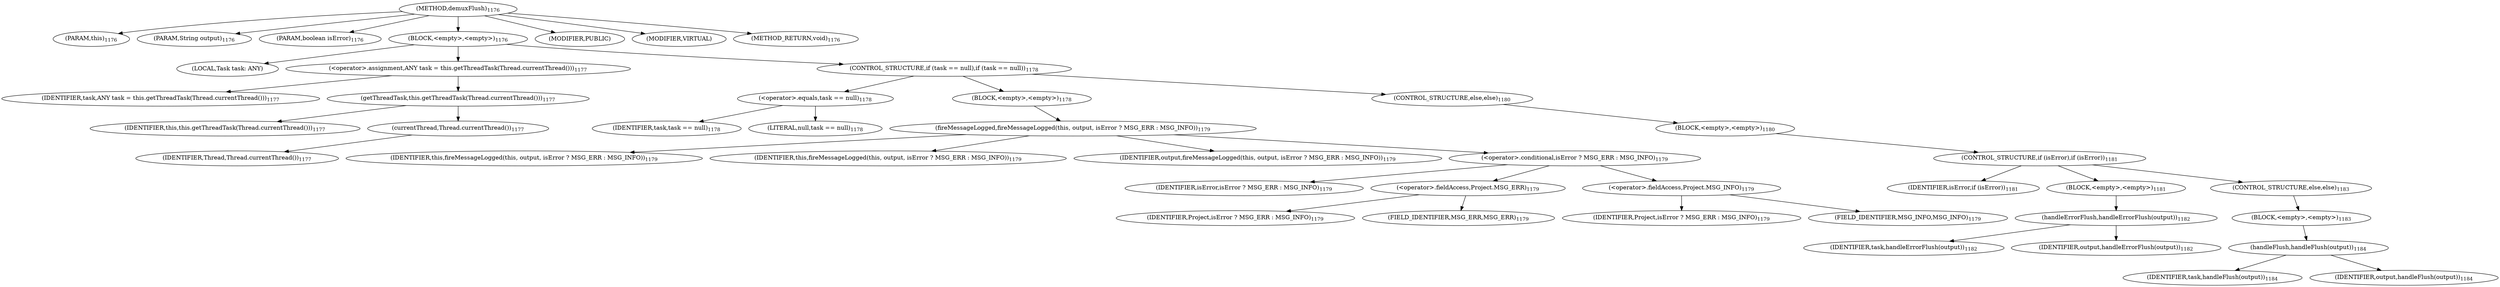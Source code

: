 digraph "demuxFlush" {  
"1750" [label = <(METHOD,demuxFlush)<SUB>1176</SUB>> ]
"125" [label = <(PARAM,this)<SUB>1176</SUB>> ]
"1751" [label = <(PARAM,String output)<SUB>1176</SUB>> ]
"1752" [label = <(PARAM,boolean isError)<SUB>1176</SUB>> ]
"1753" [label = <(BLOCK,&lt;empty&gt;,&lt;empty&gt;)<SUB>1176</SUB>> ]
"1754" [label = <(LOCAL,Task task: ANY)> ]
"1755" [label = <(&lt;operator&gt;.assignment,ANY task = this.getThreadTask(Thread.currentThread()))<SUB>1177</SUB>> ]
"1756" [label = <(IDENTIFIER,task,ANY task = this.getThreadTask(Thread.currentThread()))<SUB>1177</SUB>> ]
"1757" [label = <(getThreadTask,this.getThreadTask(Thread.currentThread()))<SUB>1177</SUB>> ]
"124" [label = <(IDENTIFIER,this,this.getThreadTask(Thread.currentThread()))<SUB>1177</SUB>> ]
"1758" [label = <(currentThread,Thread.currentThread())<SUB>1177</SUB>> ]
"1759" [label = <(IDENTIFIER,Thread,Thread.currentThread())<SUB>1177</SUB>> ]
"1760" [label = <(CONTROL_STRUCTURE,if (task == null),if (task == null))<SUB>1178</SUB>> ]
"1761" [label = <(&lt;operator&gt;.equals,task == null)<SUB>1178</SUB>> ]
"1762" [label = <(IDENTIFIER,task,task == null)<SUB>1178</SUB>> ]
"1763" [label = <(LITERAL,null,task == null)<SUB>1178</SUB>> ]
"1764" [label = <(BLOCK,&lt;empty&gt;,&lt;empty&gt;)<SUB>1178</SUB>> ]
"1765" [label = <(fireMessageLogged,fireMessageLogged(this, output, isError ? MSG_ERR : MSG_INFO))<SUB>1179</SUB>> ]
"127" [label = <(IDENTIFIER,this,fireMessageLogged(this, output, isError ? MSG_ERR : MSG_INFO))<SUB>1179</SUB>> ]
"126" [label = <(IDENTIFIER,this,fireMessageLogged(this, output, isError ? MSG_ERR : MSG_INFO))<SUB>1179</SUB>> ]
"1766" [label = <(IDENTIFIER,output,fireMessageLogged(this, output, isError ? MSG_ERR : MSG_INFO))<SUB>1179</SUB>> ]
"1767" [label = <(&lt;operator&gt;.conditional,isError ? MSG_ERR : MSG_INFO)<SUB>1179</SUB>> ]
"1768" [label = <(IDENTIFIER,isError,isError ? MSG_ERR : MSG_INFO)<SUB>1179</SUB>> ]
"1769" [label = <(&lt;operator&gt;.fieldAccess,Project.MSG_ERR)<SUB>1179</SUB>> ]
"1770" [label = <(IDENTIFIER,Project,isError ? MSG_ERR : MSG_INFO)<SUB>1179</SUB>> ]
"1771" [label = <(FIELD_IDENTIFIER,MSG_ERR,MSG_ERR)<SUB>1179</SUB>> ]
"1772" [label = <(&lt;operator&gt;.fieldAccess,Project.MSG_INFO)<SUB>1179</SUB>> ]
"1773" [label = <(IDENTIFIER,Project,isError ? MSG_ERR : MSG_INFO)<SUB>1179</SUB>> ]
"1774" [label = <(FIELD_IDENTIFIER,MSG_INFO,MSG_INFO)<SUB>1179</SUB>> ]
"1775" [label = <(CONTROL_STRUCTURE,else,else)<SUB>1180</SUB>> ]
"1776" [label = <(BLOCK,&lt;empty&gt;,&lt;empty&gt;)<SUB>1180</SUB>> ]
"1777" [label = <(CONTROL_STRUCTURE,if (isError),if (isError))<SUB>1181</SUB>> ]
"1778" [label = <(IDENTIFIER,isError,if (isError))<SUB>1181</SUB>> ]
"1779" [label = <(BLOCK,&lt;empty&gt;,&lt;empty&gt;)<SUB>1181</SUB>> ]
"1780" [label = <(handleErrorFlush,handleErrorFlush(output))<SUB>1182</SUB>> ]
"1781" [label = <(IDENTIFIER,task,handleErrorFlush(output))<SUB>1182</SUB>> ]
"1782" [label = <(IDENTIFIER,output,handleErrorFlush(output))<SUB>1182</SUB>> ]
"1783" [label = <(CONTROL_STRUCTURE,else,else)<SUB>1183</SUB>> ]
"1784" [label = <(BLOCK,&lt;empty&gt;,&lt;empty&gt;)<SUB>1183</SUB>> ]
"1785" [label = <(handleFlush,handleFlush(output))<SUB>1184</SUB>> ]
"1786" [label = <(IDENTIFIER,task,handleFlush(output))<SUB>1184</SUB>> ]
"1787" [label = <(IDENTIFIER,output,handleFlush(output))<SUB>1184</SUB>> ]
"1788" [label = <(MODIFIER,PUBLIC)> ]
"1789" [label = <(MODIFIER,VIRTUAL)> ]
"1790" [label = <(METHOD_RETURN,void)<SUB>1176</SUB>> ]
  "1750" -> "125" 
  "1750" -> "1751" 
  "1750" -> "1752" 
  "1750" -> "1753" 
  "1750" -> "1788" 
  "1750" -> "1789" 
  "1750" -> "1790" 
  "1753" -> "1754" 
  "1753" -> "1755" 
  "1753" -> "1760" 
  "1755" -> "1756" 
  "1755" -> "1757" 
  "1757" -> "124" 
  "1757" -> "1758" 
  "1758" -> "1759" 
  "1760" -> "1761" 
  "1760" -> "1764" 
  "1760" -> "1775" 
  "1761" -> "1762" 
  "1761" -> "1763" 
  "1764" -> "1765" 
  "1765" -> "127" 
  "1765" -> "126" 
  "1765" -> "1766" 
  "1765" -> "1767" 
  "1767" -> "1768" 
  "1767" -> "1769" 
  "1767" -> "1772" 
  "1769" -> "1770" 
  "1769" -> "1771" 
  "1772" -> "1773" 
  "1772" -> "1774" 
  "1775" -> "1776" 
  "1776" -> "1777" 
  "1777" -> "1778" 
  "1777" -> "1779" 
  "1777" -> "1783" 
  "1779" -> "1780" 
  "1780" -> "1781" 
  "1780" -> "1782" 
  "1783" -> "1784" 
  "1784" -> "1785" 
  "1785" -> "1786" 
  "1785" -> "1787" 
}
